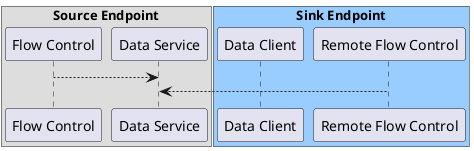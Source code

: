 @startuml TestUMl
'referance https://real-world-plantuml.com/?type=sequence
box "Source Endpoint"
    participant "Flow Control" as FC
    participant "Data Service" as DS
end box

' colored box blue: #99CCFF ,orange #FFCC99
box "Sink Endpoint" #99CCFF
    participant "Data Client" as DC
    participant "Remote Flow Control" as RFC
end box

FC-->DS
DS<--RFC
@enduml